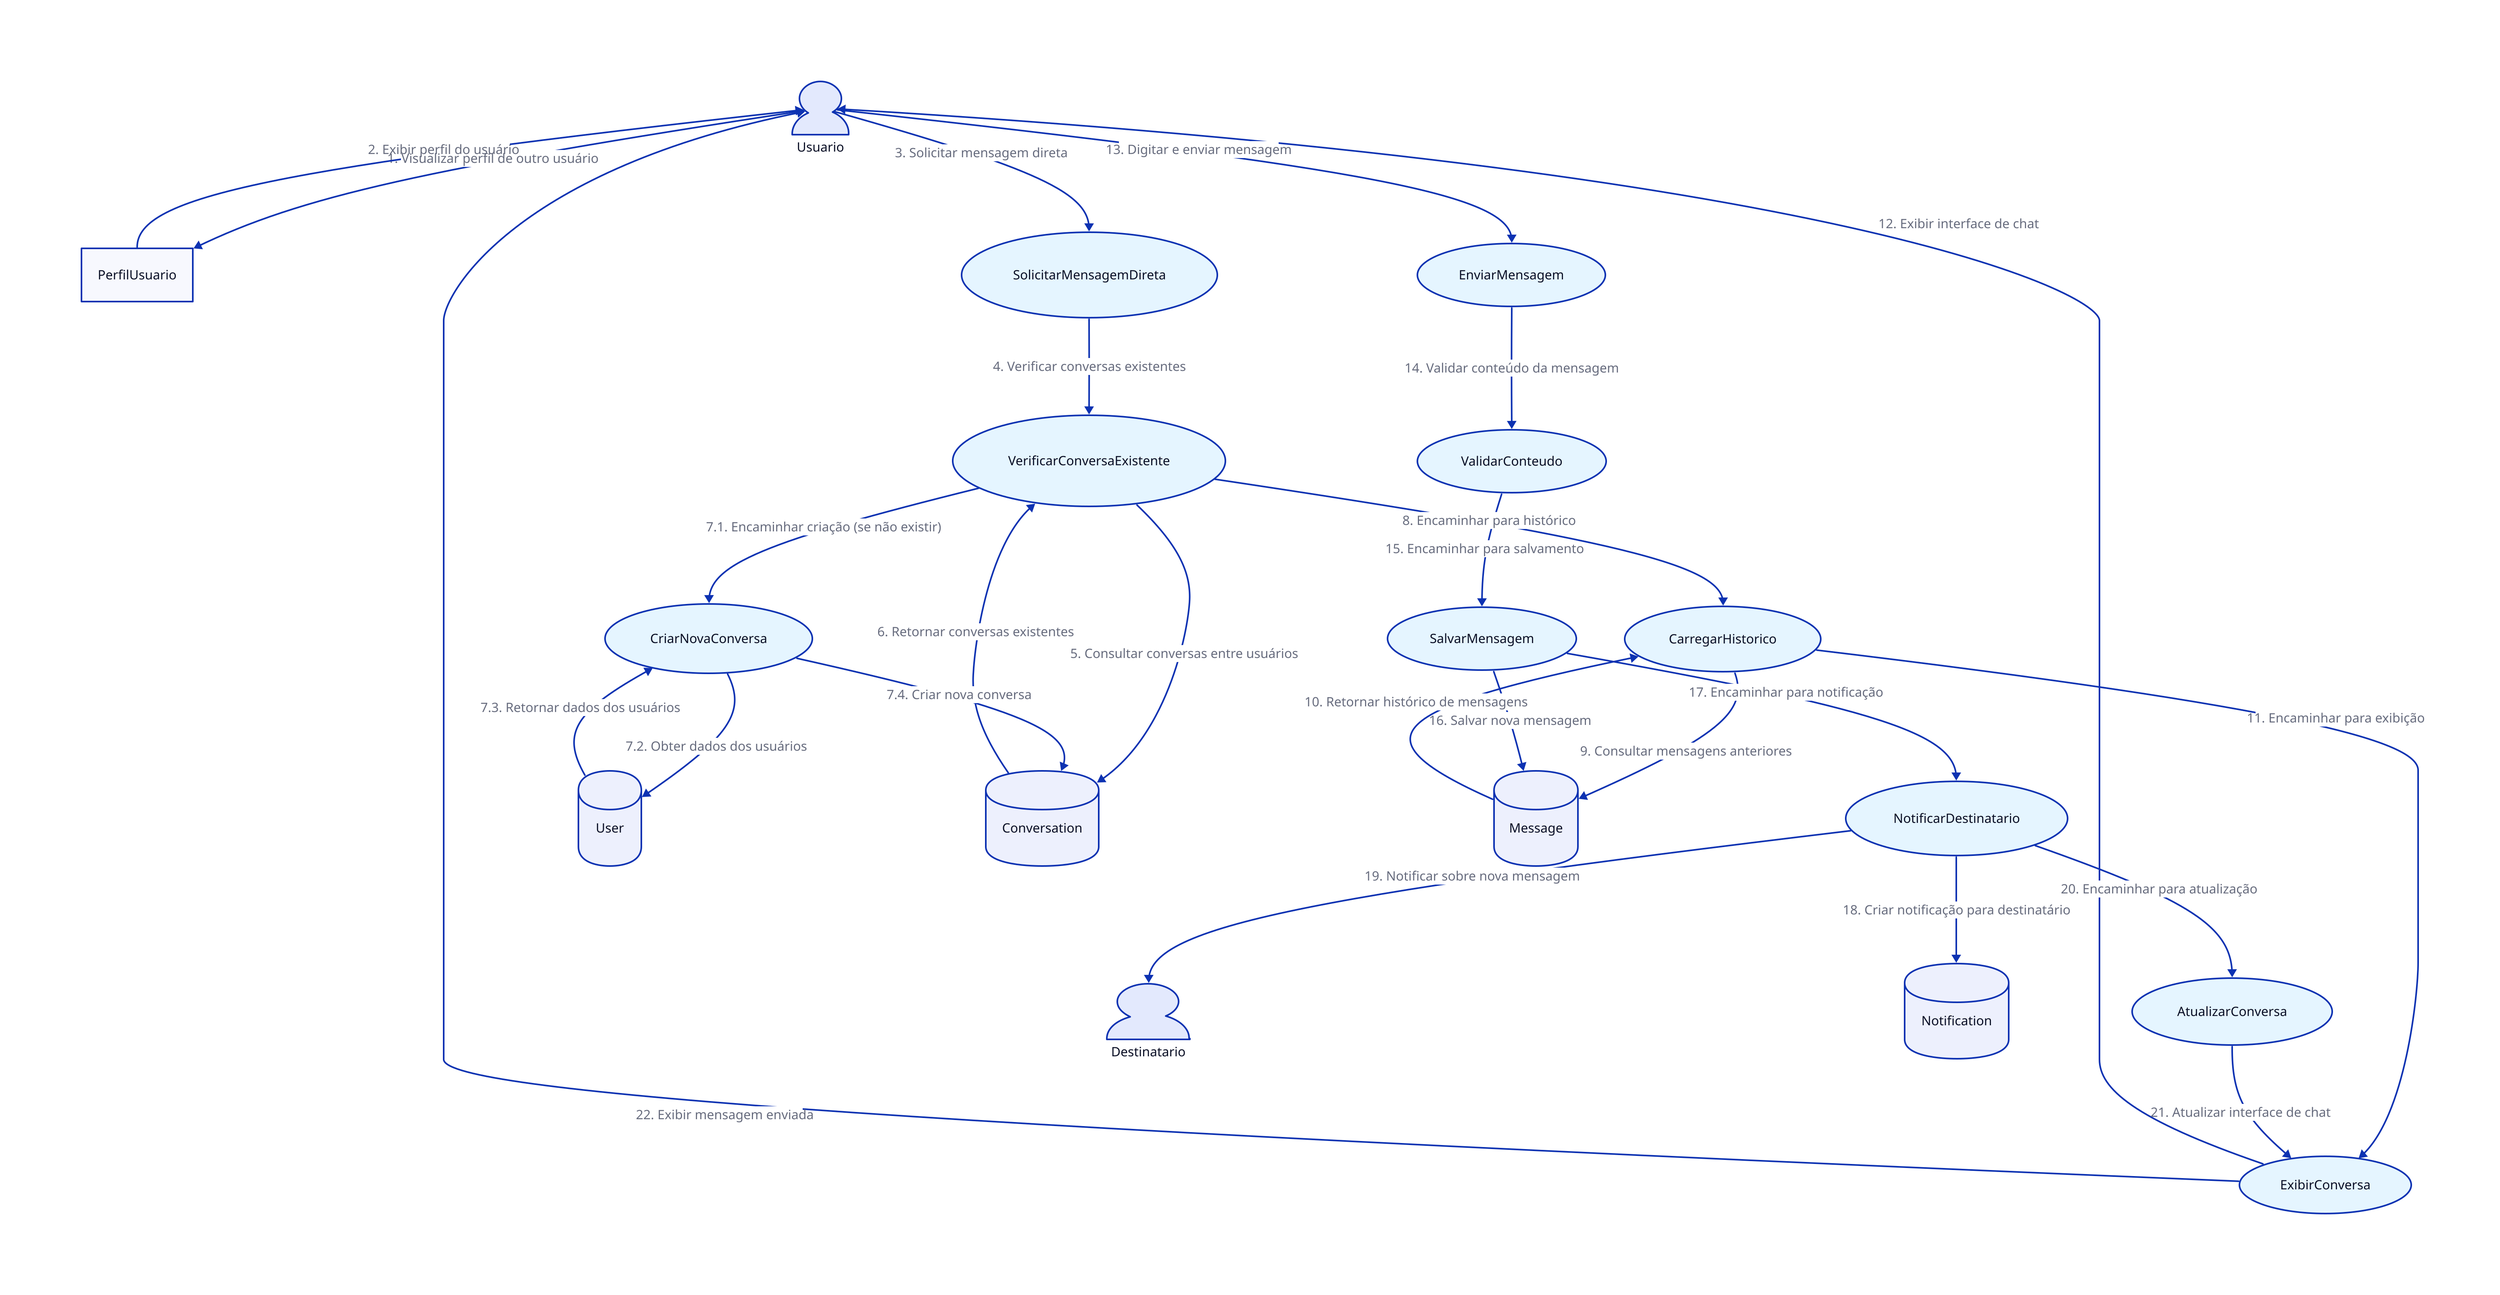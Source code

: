 Usuario: {
  shape: person
}

PerfilUsuario: {
  shape: rectangle
}

SolicitarMensagemDireta: {
  shape: oval
  style.fill: "#E5F5FF"
}

VerificarConversaExistente: {
  shape: oval
  style.fill: "#E5F5FF"
}

CriarNovaConversa: {
  shape: oval
  style.fill: "#E5F5FF"
}

CarregarHistorico: {
  shape: oval
  style.fill: "#E5F5FF"
}

ExibirConversa: {
  shape: oval
  style.fill: "#E5F5FF"
}

EnviarMensagem: {
  shape: oval
  style.fill: "#E5F5FF"
}

ValidarConteudo: {
  shape: oval
  style.fill: "#E5F5FF"
}

SalvarMensagem: {
  shape: oval
  style.fill: "#E5F5FF"
}

NotificarDestinatario: {
  shape: oval
  style.fill: "#E5F5FF"
}

AtualizarConversa: {
  shape: oval
  style.fill: "#E5F5FF"
}

Destinatario: {
  shape: person
}

User: {
  shape: cylinder
}

Conversation: {
  shape: cylinder
}

Message: {
  shape: cylinder
}

Notification: {
  shape: cylinder
}

Usuario -> PerfilUsuario: "1. Visualizar perfil de outro usuário"
PerfilUsuario -> Usuario: "2. Exibir perfil do usuário"
Usuario -> SolicitarMensagemDireta: "3. Solicitar mensagem direta"
SolicitarMensagemDireta -> VerificarConversaExistente: "4. Verificar conversas existentes"
VerificarConversaExistente -> Conversation: "5. Consultar conversas entre usuários"
Conversation -> VerificarConversaExistente: "6. Retornar conversas existentes"
VerificarConversaExistente -> CriarNovaConversa: "7.1. Encaminhar criação (se não existir)"
CriarNovaConversa -> User: "7.2. Obter dados dos usuários"
User -> CriarNovaConversa: "7.3. Retornar dados dos usuários"
CriarNovaConversa -> Conversation: "7.4. Criar nova conversa"
VerificarConversaExistente -> CarregarHistorico: "8. Encaminhar para histórico"
CarregarHistorico -> Message: "9. Consultar mensagens anteriores"
Message -> CarregarHistorico: "10. Retornar histórico de mensagens"
CarregarHistorico -> ExibirConversa: "11. Encaminhar para exibição"
ExibirConversa -> Usuario: "12. Exibir interface de chat"
Usuario -> EnviarMensagem: "13. Digitar e enviar mensagem"
EnviarMensagem -> ValidarConteudo: "14. Validar conteúdo da mensagem"
ValidarConteudo -> SalvarMensagem: "15. Encaminhar para salvamento"
SalvarMensagem -> Message: "16. Salvar nova mensagem"
SalvarMensagem -> NotificarDestinatario: "17. Encaminhar para notificação"
NotificarDestinatario -> Notification: "18. Criar notificação para destinatário"
NotificarDestinatario -> Destinatario: "19. Notificar sobre nova mensagem"
NotificarDestinatario -> AtualizarConversa: "20. Encaminhar para atualização"
AtualizarConversa -> ExibirConversa: "21. Atualizar interface de chat"
ExibirConversa -> Usuario: "22. Exibir mensagem enviada"
